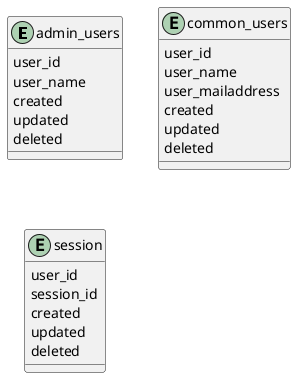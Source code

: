 @startuml entitySample

entity admin_users {
    user_id
    user_name
    created
    updated
    deleted
}

entity common_users {
    user_id
    user_name
    user_mailaddress
    created
    updated
    deleted
}

entity session {
    user_id
    session_id
    created
    updated
    deleted
}
